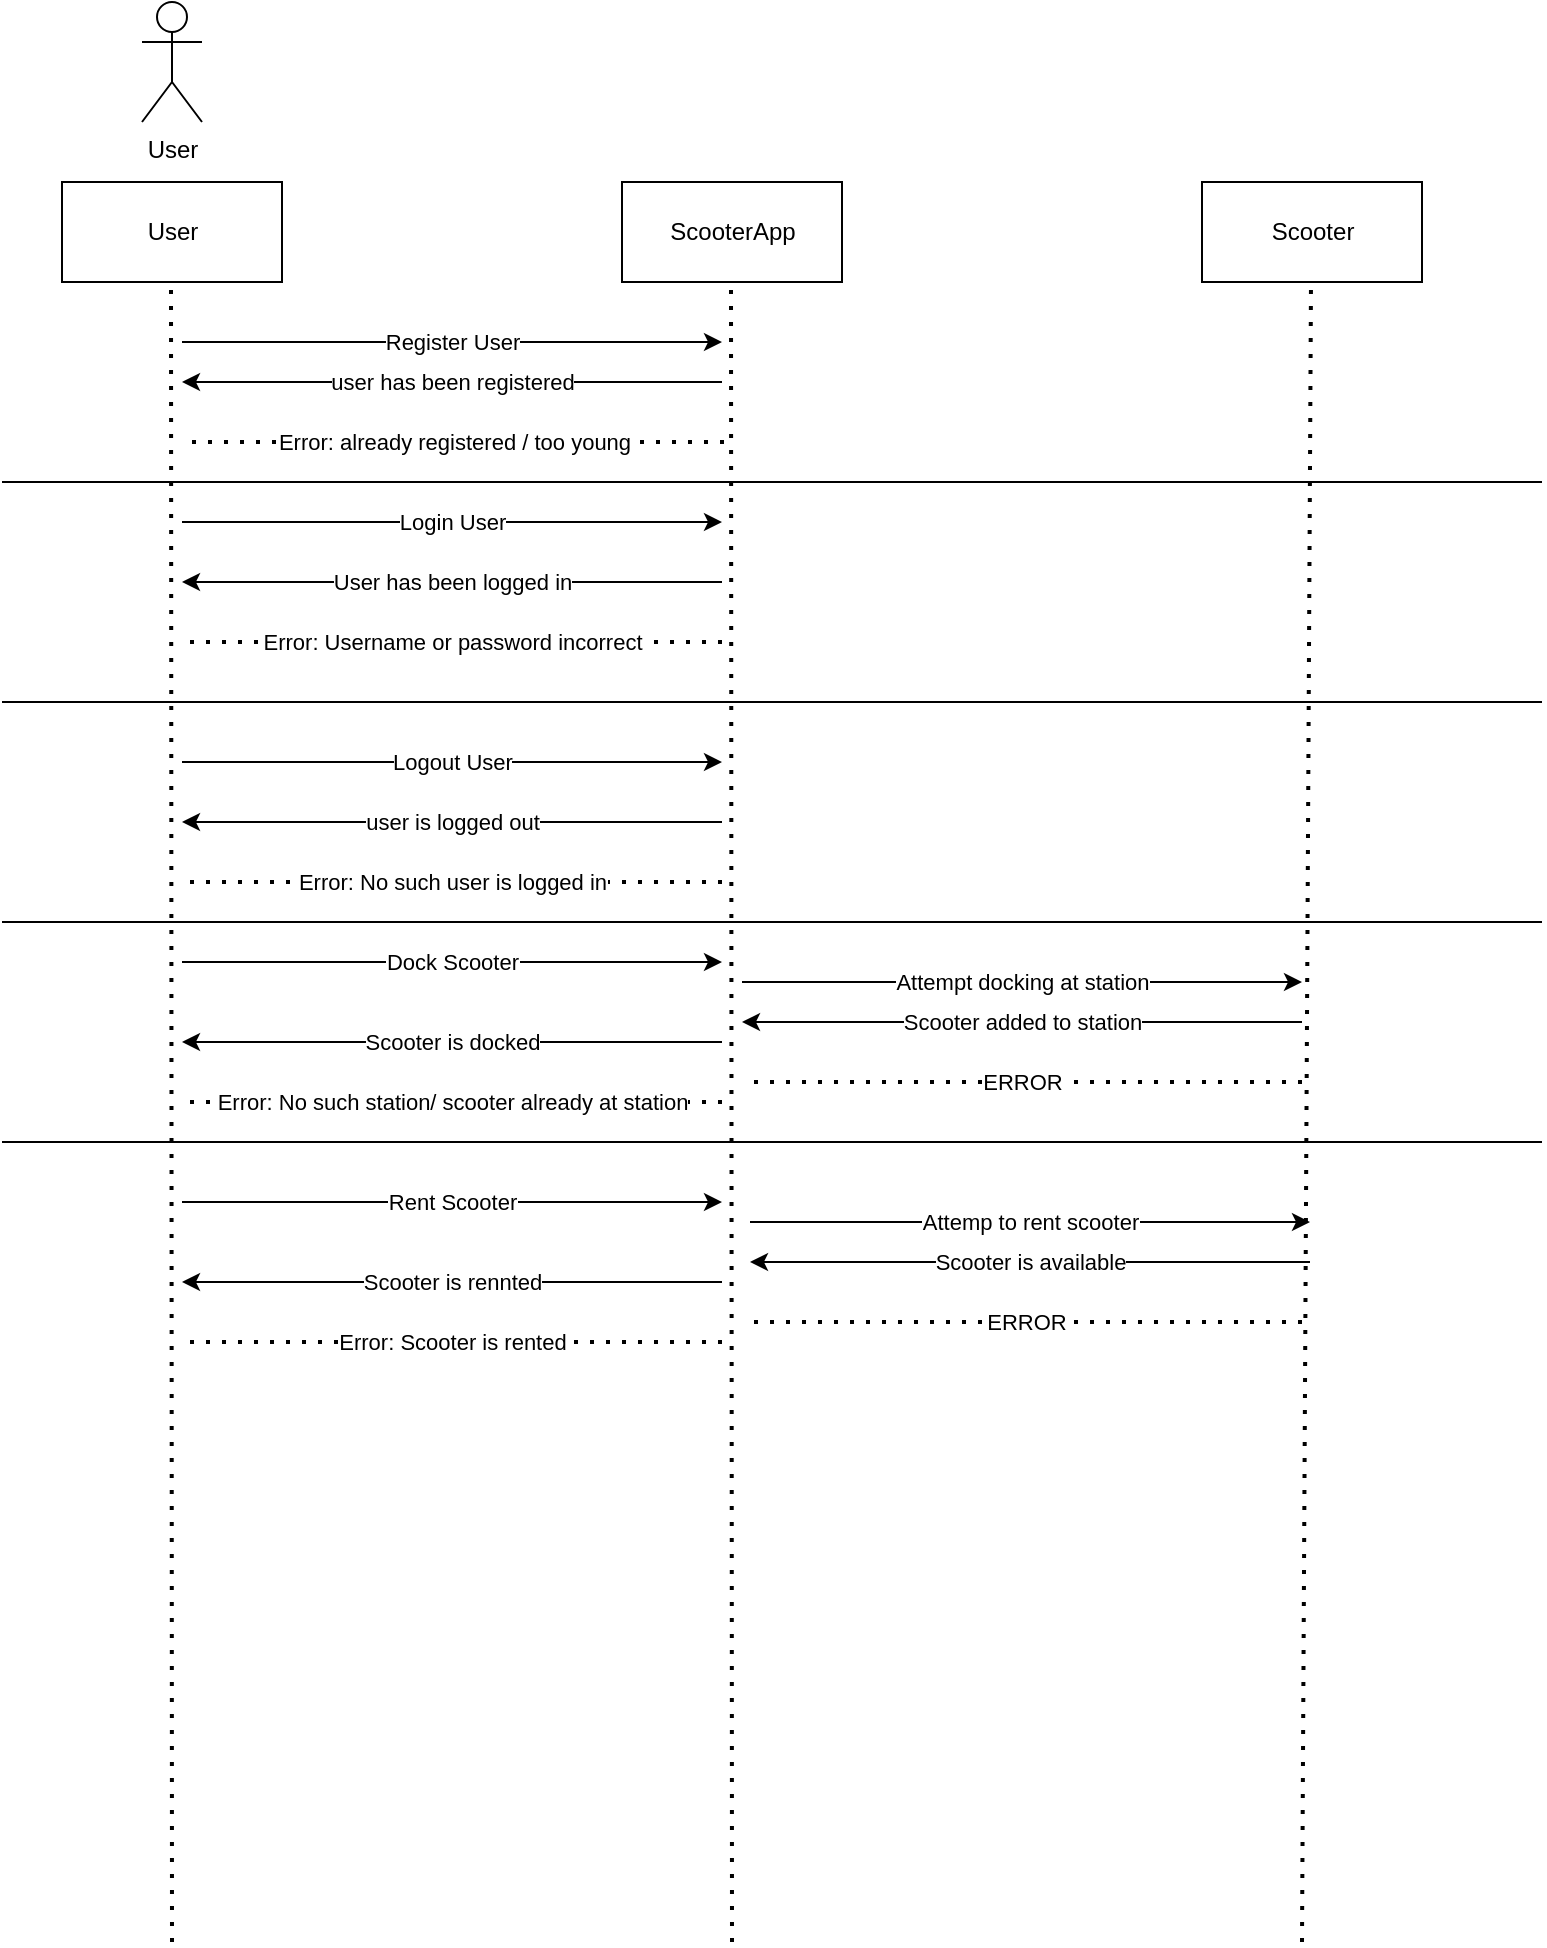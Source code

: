 <mxfile version="20.8.16" type="device"><diagram name="Page-1" id="nYzdnuNITMGGx_2aK6eW"><mxGraphModel dx="1194" dy="814" grid="1" gridSize="10" guides="1" tooltips="1" connect="1" arrows="1" fold="1" page="1" pageScale="1" pageWidth="827" pageHeight="1169" math="0" shadow="0"><root><mxCell id="0"/><mxCell id="1" parent="0"/><mxCell id="_7rnUSSBaRai6miFw4kk-14" value="Scooter" style="html=1;" parent="1" vertex="1"><mxGeometry x="640" y="130" width="110" height="50" as="geometry"/></mxCell><mxCell id="_7rnUSSBaRai6miFw4kk-15" value="ScooterApp" style="html=1;" parent="1" vertex="1"><mxGeometry x="350" y="130" width="110" height="50" as="geometry"/></mxCell><mxCell id="_7rnUSSBaRai6miFw4kk-16" value="User" style="html=1;" parent="1" vertex="1"><mxGeometry x="70" y="130" width="110" height="50" as="geometry"/></mxCell><mxCell id="2BLoGGGhiPebGu--DaWn-1" value="" style="endArrow=none;dashed=1;html=1;dashPattern=1 3;strokeWidth=2;rounded=0;" edge="1" parent="1"><mxGeometry width="50" height="50" relative="1" as="geometry"><mxPoint x="125" y="1010" as="sourcePoint"/><mxPoint x="124.5" y="180" as="targetPoint"/></mxGeometry></mxCell><mxCell id="2BLoGGGhiPebGu--DaWn-2" value="" style="endArrow=none;dashed=1;html=1;dashPattern=1 3;strokeWidth=2;rounded=0;" edge="1" parent="1"><mxGeometry width="50" height="50" relative="1" as="geometry"><mxPoint x="405" y="1010" as="sourcePoint"/><mxPoint x="404.5" y="180" as="targetPoint"/></mxGeometry></mxCell><mxCell id="2BLoGGGhiPebGu--DaWn-3" value="" style="endArrow=none;dashed=1;html=1;dashPattern=1 3;strokeWidth=2;rounded=0;" edge="1" parent="1"><mxGeometry width="50" height="50" relative="1" as="geometry"><mxPoint x="690" y="1010" as="sourcePoint"/><mxPoint x="694.5" y="180" as="targetPoint"/></mxGeometry></mxCell><mxCell id="2BLoGGGhiPebGu--DaWn-4" value="User" style="shape=umlActor;verticalLabelPosition=bottom;verticalAlign=top;html=1;outlineConnect=0;" vertex="1" parent="1"><mxGeometry x="110" y="40" width="30" height="60" as="geometry"/></mxCell><mxCell id="2BLoGGGhiPebGu--DaWn-6" value="Register User" style="endArrow=classic;html=1;rounded=0;" edge="1" parent="1"><mxGeometry width="50" height="50" relative="1" as="geometry"><mxPoint x="130" y="210" as="sourcePoint"/><mxPoint x="400" y="210" as="targetPoint"/></mxGeometry></mxCell><mxCell id="2BLoGGGhiPebGu--DaWn-7" value="user has been registered" style="endArrow=classic;html=1;rounded=0;" edge="1" parent="1"><mxGeometry width="50" height="50" relative="1" as="geometry"><mxPoint x="400" y="230" as="sourcePoint"/><mxPoint x="130" y="230" as="targetPoint"/></mxGeometry></mxCell><mxCell id="2BLoGGGhiPebGu--DaWn-8" value="Error: already registered / too young" style="endArrow=none;dashed=1;html=1;dashPattern=1 3;strokeWidth=2;rounded=0;" edge="1" parent="1"><mxGeometry width="50" height="50" relative="1" as="geometry"><mxPoint x="401" y="260" as="sourcePoint"/><mxPoint x="131" y="260" as="targetPoint"/><mxPoint as="offset"/></mxGeometry></mxCell><mxCell id="2BLoGGGhiPebGu--DaWn-9" value="Login User" style="endArrow=classic;html=1;rounded=0;" edge="1" parent="1"><mxGeometry width="50" height="50" relative="1" as="geometry"><mxPoint x="130" y="300" as="sourcePoint"/><mxPoint x="400" y="300" as="targetPoint"/><mxPoint as="offset"/></mxGeometry></mxCell><mxCell id="2BLoGGGhiPebGu--DaWn-10" value="" style="endArrow=none;html=1;rounded=0;" edge="1" parent="1"><mxGeometry width="50" height="50" relative="1" as="geometry"><mxPoint x="40" y="280" as="sourcePoint"/><mxPoint x="810" y="280" as="targetPoint"/></mxGeometry></mxCell><mxCell id="2BLoGGGhiPebGu--DaWn-11" value="User has been logged in" style="endArrow=classic;html=1;rounded=0;" edge="1" parent="1"><mxGeometry width="50" height="50" relative="1" as="geometry"><mxPoint x="400" y="330" as="sourcePoint"/><mxPoint x="130" y="330" as="targetPoint"/></mxGeometry></mxCell><mxCell id="2BLoGGGhiPebGu--DaWn-12" value="Error: Username or password incorrect" style="endArrow=none;dashed=1;html=1;dashPattern=1 3;strokeWidth=2;rounded=0;" edge="1" parent="1"><mxGeometry width="50" height="50" relative="1" as="geometry"><mxPoint x="400" y="360" as="sourcePoint"/><mxPoint x="130" y="360" as="targetPoint"/><mxPoint as="offset"/></mxGeometry></mxCell><mxCell id="2BLoGGGhiPebGu--DaWn-13" value="" style="endArrow=none;html=1;rounded=0;" edge="1" parent="1"><mxGeometry width="50" height="50" relative="1" as="geometry"><mxPoint x="40" y="390" as="sourcePoint"/><mxPoint x="810" y="390" as="targetPoint"/></mxGeometry></mxCell><mxCell id="2BLoGGGhiPebGu--DaWn-14" value="Logout User" style="endArrow=classic;html=1;rounded=0;" edge="1" parent="1"><mxGeometry width="50" height="50" relative="1" as="geometry"><mxPoint x="130" y="420" as="sourcePoint"/><mxPoint x="400" y="420" as="targetPoint"/><mxPoint as="offset"/></mxGeometry></mxCell><mxCell id="2BLoGGGhiPebGu--DaWn-15" value="user is logged out" style="endArrow=classic;html=1;rounded=0;" edge="1" parent="1"><mxGeometry width="50" height="50" relative="1" as="geometry"><mxPoint x="400" y="450" as="sourcePoint"/><mxPoint x="130" y="450" as="targetPoint"/></mxGeometry></mxCell><mxCell id="2BLoGGGhiPebGu--DaWn-16" value="Error: No such user is logged in" style="endArrow=none;dashed=1;html=1;dashPattern=1 3;strokeWidth=2;rounded=0;" edge="1" parent="1"><mxGeometry width="50" height="50" relative="1" as="geometry"><mxPoint x="400" y="480" as="sourcePoint"/><mxPoint x="130" y="480" as="targetPoint"/><mxPoint as="offset"/></mxGeometry></mxCell><mxCell id="2BLoGGGhiPebGu--DaWn-17" value="" style="endArrow=none;html=1;rounded=0;" edge="1" parent="1"><mxGeometry width="50" height="50" relative="1" as="geometry"><mxPoint x="40" y="500" as="sourcePoint"/><mxPoint x="810" y="500" as="targetPoint"/></mxGeometry></mxCell><mxCell id="2BLoGGGhiPebGu--DaWn-18" value="Dock Scooter" style="endArrow=classic;html=1;rounded=0;" edge="1" parent="1"><mxGeometry width="50" height="50" relative="1" as="geometry"><mxPoint x="130" y="520" as="sourcePoint"/><mxPoint x="400" y="520" as="targetPoint"/><mxPoint as="offset"/></mxGeometry></mxCell><mxCell id="2BLoGGGhiPebGu--DaWn-19" value="Scooter is docked" style="endArrow=classic;html=1;rounded=0;" edge="1" parent="1"><mxGeometry width="50" height="50" relative="1" as="geometry"><mxPoint x="400" y="560" as="sourcePoint"/><mxPoint x="130" y="560" as="targetPoint"/></mxGeometry></mxCell><mxCell id="2BLoGGGhiPebGu--DaWn-20" value="Error: No such station/ scooter already at station" style="endArrow=none;dashed=1;html=1;dashPattern=1 3;strokeWidth=2;rounded=0;" edge="1" parent="1"><mxGeometry width="50" height="50" relative="1" as="geometry"><mxPoint x="400" y="590" as="sourcePoint"/><mxPoint x="130" y="590" as="targetPoint"/><mxPoint as="offset"/></mxGeometry></mxCell><mxCell id="2BLoGGGhiPebGu--DaWn-21" value="" style="endArrow=none;html=1;rounded=0;" edge="1" parent="1"><mxGeometry width="50" height="50" relative="1" as="geometry"><mxPoint x="40" y="610" as="sourcePoint"/><mxPoint x="810" y="610" as="targetPoint"/></mxGeometry></mxCell><mxCell id="2BLoGGGhiPebGu--DaWn-22" value="Rent Scooter" style="endArrow=classic;html=1;rounded=0;" edge="1" parent="1"><mxGeometry width="50" height="50" relative="1" as="geometry"><mxPoint x="130" y="640" as="sourcePoint"/><mxPoint x="400" y="640" as="targetPoint"/><mxPoint as="offset"/></mxGeometry></mxCell><mxCell id="2BLoGGGhiPebGu--DaWn-23" value="Scooter is rennted" style="endArrow=classic;html=1;rounded=0;" edge="1" parent="1"><mxGeometry width="50" height="50" relative="1" as="geometry"><mxPoint x="400" y="680" as="sourcePoint"/><mxPoint x="130" y="680" as="targetPoint"/></mxGeometry></mxCell><mxCell id="2BLoGGGhiPebGu--DaWn-24" value="Error: Scooter is rented" style="endArrow=none;dashed=1;html=1;dashPattern=1 3;strokeWidth=2;rounded=0;" edge="1" parent="1"><mxGeometry width="50" height="50" relative="1" as="geometry"><mxPoint x="400" y="710" as="sourcePoint"/><mxPoint x="130" y="710" as="targetPoint"/><mxPoint as="offset"/></mxGeometry></mxCell><mxCell id="2BLoGGGhiPebGu--DaWn-25" value="ERROR" style="endArrow=none;dashed=1;html=1;dashPattern=1 3;strokeWidth=2;rounded=0;" edge="1" parent="1"><mxGeometry width="50" height="50" relative="1" as="geometry"><mxPoint x="690" y="580" as="sourcePoint"/><mxPoint x="410" y="580" as="targetPoint"/><mxPoint as="offset"/></mxGeometry></mxCell><mxCell id="2BLoGGGhiPebGu--DaWn-27" value="Attempt docking at station" style="endArrow=classic;html=1;rounded=0;" edge="1" parent="1"><mxGeometry width="50" height="50" relative="1" as="geometry"><mxPoint x="410" y="530" as="sourcePoint"/><mxPoint x="690" y="530" as="targetPoint"/><mxPoint as="offset"/></mxGeometry></mxCell><mxCell id="2BLoGGGhiPebGu--DaWn-28" value="Scooter added to station" style="endArrow=classic;html=1;rounded=0;" edge="1" parent="1"><mxGeometry width="50" height="50" relative="1" as="geometry"><mxPoint x="690" y="550" as="sourcePoint"/><mxPoint x="410" y="550" as="targetPoint"/><mxPoint as="offset"/></mxGeometry></mxCell><mxCell id="2BLoGGGhiPebGu--DaWn-30" value="ERROR" style="endArrow=none;dashed=1;html=1;dashPattern=1 3;strokeWidth=2;rounded=0;" edge="1" parent="1"><mxGeometry width="50" height="50" relative="1" as="geometry"><mxPoint x="690" y="700" as="sourcePoint"/><mxPoint x="414" y="700" as="targetPoint"/><mxPoint as="offset"/></mxGeometry></mxCell><mxCell id="2BLoGGGhiPebGu--DaWn-31" value="Attemp to rent scooter" style="endArrow=classic;html=1;rounded=0;" edge="1" parent="1"><mxGeometry width="50" height="50" relative="1" as="geometry"><mxPoint x="414" y="650" as="sourcePoint"/><mxPoint x="694" y="650" as="targetPoint"/><mxPoint as="offset"/></mxGeometry></mxCell><mxCell id="2BLoGGGhiPebGu--DaWn-32" value="Scooter is available" style="endArrow=classic;html=1;rounded=0;" edge="1" parent="1"><mxGeometry width="50" height="50" relative="1" as="geometry"><mxPoint x="694" y="670" as="sourcePoint"/><mxPoint x="414" y="670" as="targetPoint"/><mxPoint as="offset"/></mxGeometry></mxCell></root></mxGraphModel></diagram></mxfile>